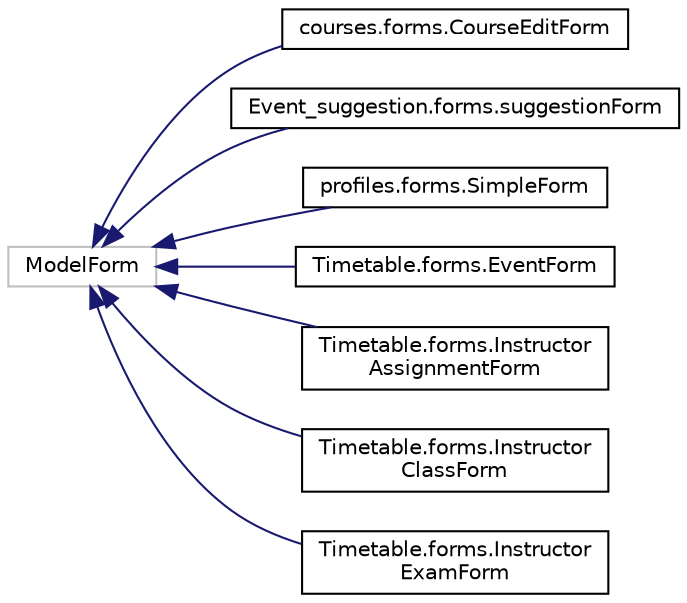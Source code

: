 digraph "Graphical Class Hierarchy"
{
  edge [fontname="Helvetica",fontsize="10",labelfontname="Helvetica",labelfontsize="10"];
  node [fontname="Helvetica",fontsize="10",shape=record];
  rankdir="LR";
  Node1 [label="ModelForm",height=0.2,width=0.4,color="grey75", fillcolor="white", style="filled"];
  Node1 -> Node0 [dir="back",color="midnightblue",fontsize="10",style="solid",fontname="Helvetica"];
  Node0 [label="courses.forms.CourseEditForm",height=0.2,width=0.4,color="black", fillcolor="white", style="filled",URL="$classcourses_1_1forms_1_1CourseEditForm.html",tooltip="This is a djangoModel form to update the data of courseDetail model. "];
  Node1 -> Node3 [dir="back",color="midnightblue",fontsize="10",style="solid",fontname="Helvetica"];
  Node3 [label="Event_suggestion.forms.suggestionForm",height=0.2,width=0.4,color="black", fillcolor="white", style="filled",URL="$classEvent__suggestion_1_1forms_1_1suggestionForm.html",tooltip="A form which was used to call API during Beta testing. "];
  Node1 -> Node4 [dir="back",color="midnightblue",fontsize="10",style="solid",fontname="Helvetica"];
  Node4 [label="profiles.forms.SimpleForm",height=0.2,width=0.4,color="black", fillcolor="white", style="filled",URL="$classprofiles_1_1forms_1_1SimpleForm.html",tooltip="A model form that through meta get linked to profile imported from .models This model form is a class..."];
  Node1 -> Node5 [dir="back",color="midnightblue",fontsize="10",style="solid",fontname="Helvetica"];
  Node5 [label="Timetable.forms.EventForm",height=0.2,width=0.4,color="black", fillcolor="white", style="filled",URL="$classTimetable_1_1forms_1_1EventForm.html"];
  Node1 -> Node6 [dir="back",color="midnightblue",fontsize="10",style="solid",fontname="Helvetica"];
  Node6 [label="Timetable.forms.Instructor\lAssignmentForm",height=0.2,width=0.4,color="black", fillcolor="white", style="filled",URL="$classTimetable_1_1forms_1_1InstructorAssignmentForm.html"];
  Node1 -> Node7 [dir="back",color="midnightblue",fontsize="10",style="solid",fontname="Helvetica"];
  Node7 [label="Timetable.forms.Instructor\lClassForm",height=0.2,width=0.4,color="black", fillcolor="white", style="filled",URL="$classTimetable_1_1forms_1_1InstructorClassForm.html"];
  Node1 -> Node8 [dir="back",color="midnightblue",fontsize="10",style="solid",fontname="Helvetica"];
  Node8 [label="Timetable.forms.Instructor\lExamForm",height=0.2,width=0.4,color="black", fillcolor="white", style="filled",URL="$classTimetable_1_1forms_1_1InstructorExamForm.html"];
}
